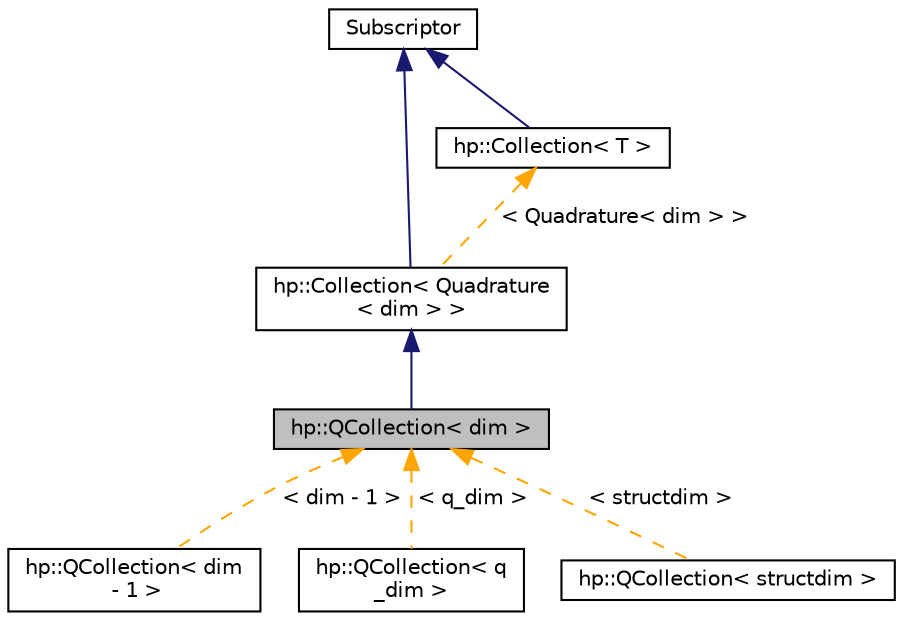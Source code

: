 digraph "hp::QCollection&lt; dim &gt;"
{
 // LATEX_PDF_SIZE
  edge [fontname="Helvetica",fontsize="10",labelfontname="Helvetica",labelfontsize="10"];
  node [fontname="Helvetica",fontsize="10",shape=record];
  Node1 [label="hp::QCollection\< dim \>",height=0.2,width=0.4,color="black", fillcolor="grey75", style="filled", fontcolor="black",tooltip=" "];
  Node2 -> Node1 [dir="back",color="midnightblue",fontsize="10",style="solid",fontname="Helvetica"];
  Node2 [label="hp::Collection\< Quadrature\l\< dim \> \>",height=0.2,width=0.4,color="black", fillcolor="white", style="filled",URL="$classhp_1_1Collection.html",tooltip=" "];
  Node3 -> Node2 [dir="back",color="midnightblue",fontsize="10",style="solid",fontname="Helvetica"];
  Node3 [label="Subscriptor",height=0.2,width=0.4,color="black", fillcolor="white", style="filled",URL="$classSubscriptor.html",tooltip=" "];
  Node4 -> Node2 [dir="back",color="orange",fontsize="10",style="dashed",label=" \< Quadrature\< dim \> \>" ,fontname="Helvetica"];
  Node4 [label="hp::Collection\< T \>",height=0.2,width=0.4,color="black", fillcolor="white", style="filled",URL="$classhp_1_1Collection.html",tooltip=" "];
  Node3 -> Node4 [dir="back",color="midnightblue",fontsize="10",style="solid",fontname="Helvetica"];
  Node1 -> Node5 [dir="back",color="orange",fontsize="10",style="dashed",label=" \< dim - 1 \>" ,fontname="Helvetica"];
  Node5 [label="hp::QCollection\< dim\l - 1 \>",height=0.2,width=0.4,color="black", fillcolor="white", style="filled",URL="$classhp_1_1QCollection.html",tooltip=" "];
  Node1 -> Node6 [dir="back",color="orange",fontsize="10",style="dashed",label=" \< q_dim \>" ,fontname="Helvetica"];
  Node6 [label="hp::QCollection\< q\l_dim \>",height=0.2,width=0.4,color="black", fillcolor="white", style="filled",URL="$classhp_1_1QCollection.html",tooltip=" "];
  Node1 -> Node7 [dir="back",color="orange",fontsize="10",style="dashed",label=" \< structdim \>" ,fontname="Helvetica"];
  Node7 [label="hp::QCollection\< structdim \>",height=0.2,width=0.4,color="black", fillcolor="white", style="filled",URL="$classhp_1_1QCollection.html",tooltip=" "];
}
